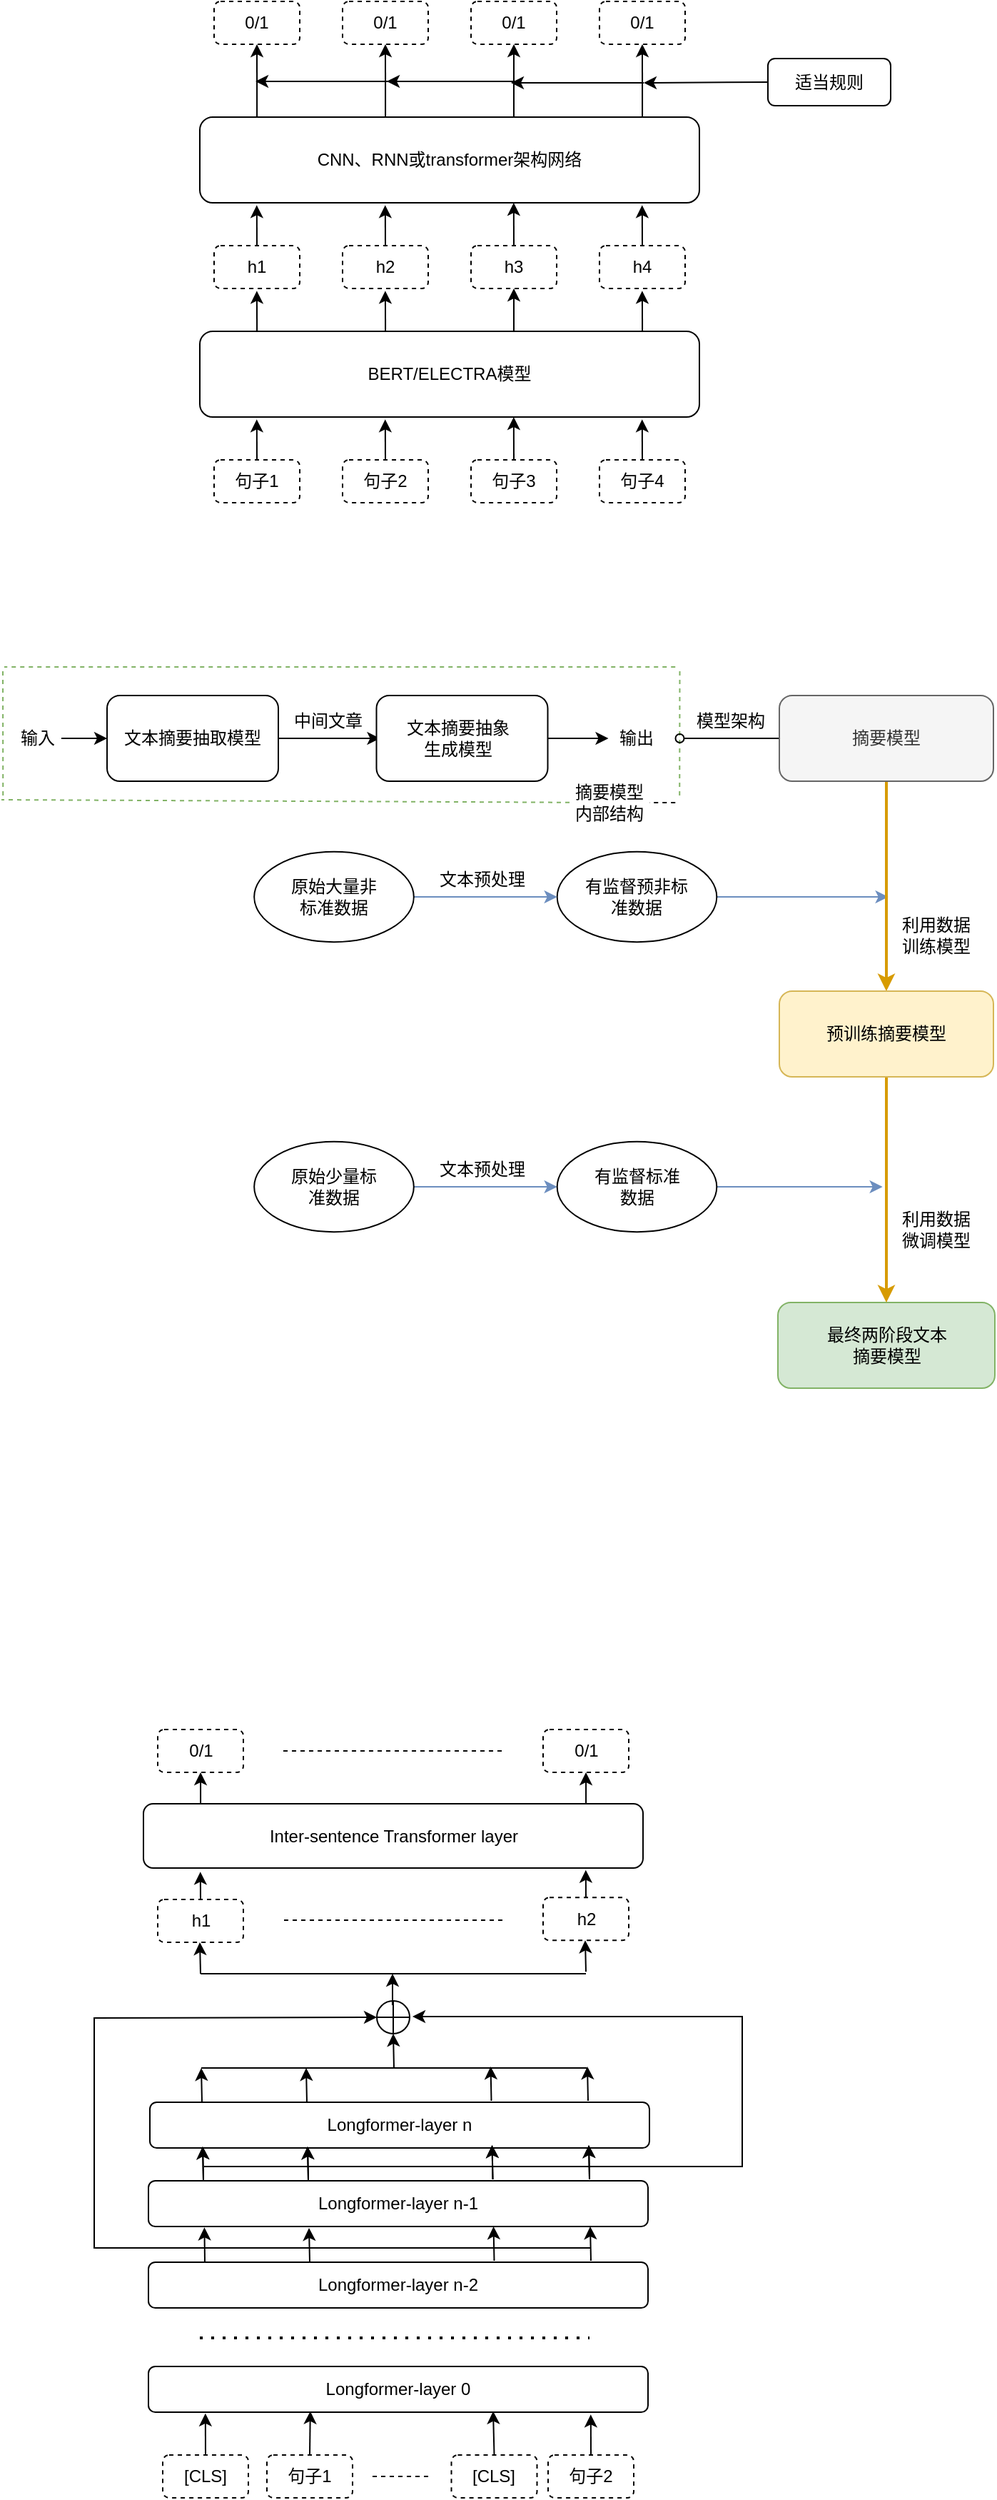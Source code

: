 <mxfile version="21.3.7" type="github">
  <diagram id="DylYnQjOaM4mkceM2j5T" name="第 1 页">
    <mxGraphModel dx="1166" dy="775" grid="0" gridSize="10" guides="1" tooltips="1" connect="1" arrows="1" fold="1" page="1" pageScale="1" pageWidth="827" pageHeight="1169" math="0" shadow="0">
      <root>
        <mxCell id="0" />
        <mxCell id="1" parent="0" />
        <mxCell id="D7TorbNY_m7ccGMIV4Rw-81" style="edgeStyle=orthogonalEdgeStyle;rounded=0;orthogonalLoop=1;jettySize=auto;html=1;entryX=0;entryY=0.5;entryDx=0;entryDy=0;fillColor=#dae8fc;strokeColor=#6c8ebf;" parent="1" source="D7TorbNY_m7ccGMIV4Rw-78" target="D7TorbNY_m7ccGMIV4Rw-76" edge="1">
          <mxGeometry relative="1" as="geometry" />
        </mxCell>
        <mxCell id="D7TorbNY_m7ccGMIV4Rw-78" value="" style="ellipse;whiteSpace=wrap;html=1;rounded=0;strokeColor=default;strokeWidth=1;" parent="1" vertex="1">
          <mxGeometry x="226.09" y="863.38" width="111.82" height="63.25" as="geometry" />
        </mxCell>
        <mxCell id="D7TorbNY_m7ccGMIV4Rw-82" style="edgeStyle=orthogonalEdgeStyle;rounded=0;orthogonalLoop=1;jettySize=auto;html=1;fillColor=#dae8fc;strokeColor=#6c8ebf;" parent="1" source="D7TorbNY_m7ccGMIV4Rw-76" edge="1">
          <mxGeometry relative="1" as="geometry">
            <mxPoint x="666.333" y="894.995" as="targetPoint" />
          </mxGeometry>
        </mxCell>
        <mxCell id="D7TorbNY_m7ccGMIV4Rw-76" value="" style="ellipse;whiteSpace=wrap;html=1;rounded=0;strokeColor=default;strokeWidth=1;" parent="1" vertex="1">
          <mxGeometry x="438.34" y="863.37" width="111.82" height="63.25" as="geometry" />
        </mxCell>
        <mxCell id="D7TorbNY_m7ccGMIV4Rw-80" style="edgeStyle=orthogonalEdgeStyle;rounded=0;orthogonalLoop=1;jettySize=auto;html=1;fillColor=#dae8fc;strokeColor=#6c8ebf;" parent="1" source="D7TorbNY_m7ccGMIV4Rw-77" edge="1">
          <mxGeometry relative="1" as="geometry">
            <mxPoint x="670.333" y="691.995" as="targetPoint" />
          </mxGeometry>
        </mxCell>
        <mxCell id="D7TorbNY_m7ccGMIV4Rw-77" value="" style="ellipse;whiteSpace=wrap;html=1;rounded=0;strokeColor=default;strokeWidth=1;" parent="1" vertex="1">
          <mxGeometry x="438.34" y="660.37" width="111.82" height="63.25" as="geometry" />
        </mxCell>
        <mxCell id="D7TorbNY_m7ccGMIV4Rw-79" style="edgeStyle=orthogonalEdgeStyle;rounded=0;orthogonalLoop=1;jettySize=auto;html=1;entryX=0;entryY=0.5;entryDx=0;entryDy=0;fillColor=#dae8fc;strokeColor=#6c8ebf;" parent="1" source="D7TorbNY_m7ccGMIV4Rw-75" target="D7TorbNY_m7ccGMIV4Rw-77" edge="1">
          <mxGeometry relative="1" as="geometry" />
        </mxCell>
        <mxCell id="D7TorbNY_m7ccGMIV4Rw-75" value="" style="ellipse;whiteSpace=wrap;html=1;rounded=0;strokeColor=default;strokeWidth=1;" parent="1" vertex="1">
          <mxGeometry x="226.09" y="660.38" width="111.82" height="63.25" as="geometry" />
        </mxCell>
        <mxCell id="D7TorbNY_m7ccGMIV4Rw-29" value="输入" style="text;html=1;strokeColor=none;fillColor=none;align=center;verticalAlign=middle;whiteSpace=wrap;rounded=0;" parent="1" vertex="1">
          <mxGeometry x="58" y="566" width="33" height="30" as="geometry" />
        </mxCell>
        <mxCell id="PNbQO5fA-VHTfyRlcOsc-1" value="BERT/ELECTRA模型" style="rounded=1;whiteSpace=wrap;html=1;" parent="1" vertex="1">
          <mxGeometry x="188" y="296" width="350" height="60" as="geometry" />
        </mxCell>
        <mxCell id="PNbQO5fA-VHTfyRlcOsc-2" value="CNN、RNN或transformer架构网络" style="rounded=1;whiteSpace=wrap;html=1;" parent="1" vertex="1">
          <mxGeometry x="188" y="146" width="350" height="60" as="geometry" />
        </mxCell>
        <mxCell id="PNbQO5fA-VHTfyRlcOsc-4" value="句子1" style="text;html=1;strokeColor=default;fillColor=none;align=center;verticalAlign=middle;whiteSpace=wrap;rounded=1;dashed=1;" parent="1" vertex="1">
          <mxGeometry x="198" y="386" width="60" height="30" as="geometry" />
        </mxCell>
        <mxCell id="PNbQO5fA-VHTfyRlcOsc-9" value="" style="endArrow=classic;html=1;rounded=0;exitX=0.5;exitY=0;exitDx=0;exitDy=0;entryX=0.114;entryY=1.028;entryDx=0;entryDy=0;entryPerimeter=0;" parent="1" source="PNbQO5fA-VHTfyRlcOsc-4" target="PNbQO5fA-VHTfyRlcOsc-1" edge="1">
          <mxGeometry width="50" height="50" relative="1" as="geometry">
            <mxPoint x="388" y="356" as="sourcePoint" />
            <mxPoint x="438" y="306" as="targetPoint" />
          </mxGeometry>
        </mxCell>
        <mxCell id="PNbQO5fA-VHTfyRlcOsc-20" value="句子2" style="text;html=1;strokeColor=default;fillColor=none;align=center;verticalAlign=middle;whiteSpace=wrap;rounded=1;dashed=1;" parent="1" vertex="1">
          <mxGeometry x="288" y="386" width="60" height="30" as="geometry" />
        </mxCell>
        <mxCell id="PNbQO5fA-VHTfyRlcOsc-21" value="" style="endArrow=classic;html=1;rounded=0;exitX=0.5;exitY=0;exitDx=0;exitDy=0;entryX=0.114;entryY=1.028;entryDx=0;entryDy=0;entryPerimeter=0;" parent="1" source="PNbQO5fA-VHTfyRlcOsc-20" edge="1">
          <mxGeometry width="50" height="50" relative="1" as="geometry">
            <mxPoint x="478" y="356" as="sourcePoint" />
            <mxPoint x="317.9" y="357.68" as="targetPoint" />
          </mxGeometry>
        </mxCell>
        <mxCell id="PNbQO5fA-VHTfyRlcOsc-22" value="句子3" style="text;html=1;strokeColor=default;fillColor=none;align=center;verticalAlign=middle;whiteSpace=wrap;rounded=1;dashed=1;" parent="1" vertex="1">
          <mxGeometry x="378" y="386" width="60" height="30" as="geometry" />
        </mxCell>
        <mxCell id="PNbQO5fA-VHTfyRlcOsc-23" value="" style="endArrow=classic;html=1;rounded=0;exitX=0.5;exitY=0;exitDx=0;exitDy=0;entryX=0.114;entryY=1.028;entryDx=0;entryDy=0;entryPerimeter=0;" parent="1" source="PNbQO5fA-VHTfyRlcOsc-22" edge="1">
          <mxGeometry width="50" height="50" relative="1" as="geometry">
            <mxPoint x="568" y="354.32" as="sourcePoint" />
            <mxPoint x="407.9" y="356.0" as="targetPoint" />
          </mxGeometry>
        </mxCell>
        <mxCell id="PNbQO5fA-VHTfyRlcOsc-24" value="句子4" style="text;html=1;strokeColor=default;fillColor=none;align=center;verticalAlign=middle;whiteSpace=wrap;rounded=1;dashed=1;" parent="1" vertex="1">
          <mxGeometry x="468" y="386" width="60" height="30" as="geometry" />
        </mxCell>
        <mxCell id="PNbQO5fA-VHTfyRlcOsc-25" value="" style="endArrow=classic;html=1;rounded=0;exitX=0.5;exitY=0;exitDx=0;exitDy=0;entryX=0.114;entryY=1.028;entryDx=0;entryDy=0;entryPerimeter=0;" parent="1" source="PNbQO5fA-VHTfyRlcOsc-24" edge="1">
          <mxGeometry width="50" height="50" relative="1" as="geometry">
            <mxPoint x="658" y="356" as="sourcePoint" />
            <mxPoint x="497.9" y="357.68" as="targetPoint" />
          </mxGeometry>
        </mxCell>
        <mxCell id="PNbQO5fA-VHTfyRlcOsc-26" value="h1" style="text;html=1;strokeColor=default;fillColor=none;align=center;verticalAlign=middle;whiteSpace=wrap;rounded=1;dashed=1;" parent="1" vertex="1">
          <mxGeometry x="198" y="236" width="60" height="30" as="geometry" />
        </mxCell>
        <mxCell id="PNbQO5fA-VHTfyRlcOsc-27" value="" style="endArrow=classic;html=1;rounded=0;exitX=0.5;exitY=0;exitDx=0;exitDy=0;entryX=0.114;entryY=1.028;entryDx=0;entryDy=0;entryPerimeter=0;" parent="1" source="PNbQO5fA-VHTfyRlcOsc-26" edge="1">
          <mxGeometry width="50" height="50" relative="1" as="geometry">
            <mxPoint x="388" y="206" as="sourcePoint" />
            <mxPoint x="227.9" y="207.68" as="targetPoint" />
          </mxGeometry>
        </mxCell>
        <mxCell id="PNbQO5fA-VHTfyRlcOsc-28" value="h2" style="text;html=1;strokeColor=default;fillColor=none;align=center;verticalAlign=middle;whiteSpace=wrap;rounded=1;dashed=1;" parent="1" vertex="1">
          <mxGeometry x="288" y="236" width="60" height="30" as="geometry" />
        </mxCell>
        <mxCell id="PNbQO5fA-VHTfyRlcOsc-29" value="" style="endArrow=classic;html=1;rounded=0;exitX=0.5;exitY=0;exitDx=0;exitDy=0;entryX=0.114;entryY=1.028;entryDx=0;entryDy=0;entryPerimeter=0;" parent="1" source="PNbQO5fA-VHTfyRlcOsc-28" edge="1">
          <mxGeometry width="50" height="50" relative="1" as="geometry">
            <mxPoint x="478" y="206" as="sourcePoint" />
            <mxPoint x="317.9" y="207.68" as="targetPoint" />
          </mxGeometry>
        </mxCell>
        <mxCell id="PNbQO5fA-VHTfyRlcOsc-30" value="h3" style="text;html=1;strokeColor=default;fillColor=none;align=center;verticalAlign=middle;whiteSpace=wrap;rounded=1;dashed=1;" parent="1" vertex="1">
          <mxGeometry x="378" y="236" width="60" height="30" as="geometry" />
        </mxCell>
        <mxCell id="PNbQO5fA-VHTfyRlcOsc-31" value="" style="endArrow=classic;html=1;rounded=0;exitX=0.5;exitY=0;exitDx=0;exitDy=0;entryX=0.114;entryY=1.028;entryDx=0;entryDy=0;entryPerimeter=0;" parent="1" source="PNbQO5fA-VHTfyRlcOsc-30" edge="1">
          <mxGeometry width="50" height="50" relative="1" as="geometry">
            <mxPoint x="568" y="204.32" as="sourcePoint" />
            <mxPoint x="407.9" y="206" as="targetPoint" />
          </mxGeometry>
        </mxCell>
        <mxCell id="PNbQO5fA-VHTfyRlcOsc-32" value="h4" style="text;html=1;strokeColor=default;fillColor=none;align=center;verticalAlign=middle;whiteSpace=wrap;rounded=1;dashed=1;" parent="1" vertex="1">
          <mxGeometry x="468" y="236" width="60" height="30" as="geometry" />
        </mxCell>
        <mxCell id="PNbQO5fA-VHTfyRlcOsc-33" value="" style="endArrow=classic;html=1;rounded=0;exitX=0.5;exitY=0;exitDx=0;exitDy=0;entryX=0.114;entryY=1.028;entryDx=0;entryDy=0;entryPerimeter=0;" parent="1" source="PNbQO5fA-VHTfyRlcOsc-32" edge="1">
          <mxGeometry width="50" height="50" relative="1" as="geometry">
            <mxPoint x="658" y="206" as="sourcePoint" />
            <mxPoint x="497.9" y="207.68" as="targetPoint" />
          </mxGeometry>
        </mxCell>
        <mxCell id="PNbQO5fA-VHTfyRlcOsc-34" value="" style="endArrow=classic;html=1;rounded=0;exitX=0.5;exitY=0;exitDx=0;exitDy=0;entryX=0.114;entryY=1.028;entryDx=0;entryDy=0;entryPerimeter=0;" parent="1" edge="1">
          <mxGeometry width="50" height="50" relative="1" as="geometry">
            <mxPoint x="228.05" y="296" as="sourcePoint" />
            <mxPoint x="227.95" y="267.68" as="targetPoint" />
          </mxGeometry>
        </mxCell>
        <mxCell id="PNbQO5fA-VHTfyRlcOsc-35" value="" style="endArrow=classic;html=1;rounded=0;exitX=0.5;exitY=0;exitDx=0;exitDy=0;entryX=0.114;entryY=1.028;entryDx=0;entryDy=0;entryPerimeter=0;" parent="1" edge="1">
          <mxGeometry width="50" height="50" relative="1" as="geometry">
            <mxPoint x="318.05" y="296" as="sourcePoint" />
            <mxPoint x="317.95" y="267.68" as="targetPoint" />
          </mxGeometry>
        </mxCell>
        <mxCell id="PNbQO5fA-VHTfyRlcOsc-36" value="" style="endArrow=classic;html=1;rounded=0;" parent="1" edge="1">
          <mxGeometry width="50" height="50" relative="1" as="geometry">
            <mxPoint x="408" y="296" as="sourcePoint" />
            <mxPoint x="408" y="266" as="targetPoint" />
          </mxGeometry>
        </mxCell>
        <mxCell id="PNbQO5fA-VHTfyRlcOsc-37" value="" style="endArrow=classic;html=1;rounded=0;exitX=0.5;exitY=0;exitDx=0;exitDy=0;entryX=0.114;entryY=1.028;entryDx=0;entryDy=0;entryPerimeter=0;" parent="1" edge="1">
          <mxGeometry width="50" height="50" relative="1" as="geometry">
            <mxPoint x="498.05" y="296" as="sourcePoint" />
            <mxPoint x="497.95" y="267.68" as="targetPoint" />
          </mxGeometry>
        </mxCell>
        <mxCell id="PNbQO5fA-VHTfyRlcOsc-48" value="0/1" style="text;html=1;strokeColor=default;fillColor=none;align=center;verticalAlign=middle;whiteSpace=wrap;rounded=1;dashed=1;" parent="1" vertex="1">
          <mxGeometry x="198" y="65" width="60" height="30" as="geometry" />
        </mxCell>
        <mxCell id="PNbQO5fA-VHTfyRlcOsc-49" value="0/1" style="text;html=1;strokeColor=default;fillColor=none;align=center;verticalAlign=middle;whiteSpace=wrap;rounded=1;dashed=1;" parent="1" vertex="1">
          <mxGeometry x="288" y="65" width="60" height="30" as="geometry" />
        </mxCell>
        <mxCell id="PNbQO5fA-VHTfyRlcOsc-50" value="0/1" style="text;html=1;strokeColor=default;fillColor=none;align=center;verticalAlign=middle;whiteSpace=wrap;rounded=1;dashed=1;" parent="1" vertex="1">
          <mxGeometry x="378" y="65" width="60" height="30" as="geometry" />
        </mxCell>
        <mxCell id="PNbQO5fA-VHTfyRlcOsc-51" value="0/1" style="text;html=1;strokeColor=default;fillColor=none;align=center;verticalAlign=middle;whiteSpace=wrap;rounded=1;dashed=1;" parent="1" vertex="1">
          <mxGeometry x="468" y="65" width="60" height="30" as="geometry" />
        </mxCell>
        <mxCell id="PNbQO5fA-VHTfyRlcOsc-52" value="" style="endArrow=classic;html=1;rounded=0;exitX=0.5;exitY=0;exitDx=0;exitDy=0;entryX=0.5;entryY=1;entryDx=0;entryDy=0;" parent="1" target="PNbQO5fA-VHTfyRlcOsc-48" edge="1">
          <mxGeometry width="50" height="50" relative="1" as="geometry">
            <mxPoint x="228.05" y="146" as="sourcePoint" />
            <mxPoint x="227.95" y="117.68" as="targetPoint" />
          </mxGeometry>
        </mxCell>
        <mxCell id="PNbQO5fA-VHTfyRlcOsc-53" value="" style="endArrow=classic;html=1;rounded=0;exitX=0.5;exitY=0;exitDx=0;exitDy=0;entryX=0.5;entryY=1;entryDx=0;entryDy=0;" parent="1" target="PNbQO5fA-VHTfyRlcOsc-49" edge="1">
          <mxGeometry width="50" height="50" relative="1" as="geometry">
            <mxPoint x="318.05" y="146" as="sourcePoint" />
            <mxPoint x="317.95" y="117.68" as="targetPoint" />
          </mxGeometry>
        </mxCell>
        <mxCell id="PNbQO5fA-VHTfyRlcOsc-54" value="" style="endArrow=classic;html=1;rounded=0;entryX=0.5;entryY=1;entryDx=0;entryDy=0;" parent="1" target="PNbQO5fA-VHTfyRlcOsc-50" edge="1">
          <mxGeometry width="50" height="50" relative="1" as="geometry">
            <mxPoint x="408" y="146" as="sourcePoint" />
            <mxPoint x="404" y="110" as="targetPoint" />
          </mxGeometry>
        </mxCell>
        <mxCell id="PNbQO5fA-VHTfyRlcOsc-55" value="" style="endArrow=classic;html=1;rounded=0;exitX=0.5;exitY=0;exitDx=0;exitDy=0;entryX=0.5;entryY=1;entryDx=0;entryDy=0;" parent="1" target="PNbQO5fA-VHTfyRlcOsc-51" edge="1">
          <mxGeometry width="50" height="50" relative="1" as="geometry">
            <mxPoint x="498.05" y="146" as="sourcePoint" />
            <mxPoint x="497.95" y="117.68" as="targetPoint" />
          </mxGeometry>
        </mxCell>
        <mxCell id="D7TorbNY_m7ccGMIV4Rw-1" value="适当规则" style="rounded=1;whiteSpace=wrap;html=1;" parent="1" vertex="1">
          <mxGeometry x="586" y="105" width="86" height="33" as="geometry" />
        </mxCell>
        <mxCell id="D7TorbNY_m7ccGMIV4Rw-2" value="" style="endArrow=classic;html=1;rounded=0;exitX=0;exitY=0.5;exitDx=0;exitDy=0;" parent="1" source="D7TorbNY_m7ccGMIV4Rw-1" edge="1">
          <mxGeometry width="50" height="50" relative="1" as="geometry">
            <mxPoint x="385" y="359" as="sourcePoint" />
            <mxPoint x="499" y="122" as="targetPoint" />
          </mxGeometry>
        </mxCell>
        <mxCell id="D7TorbNY_m7ccGMIV4Rw-3" value="" style="endArrow=classic;html=1;rounded=0;" parent="1" edge="1">
          <mxGeometry width="50" height="50" relative="1" as="geometry">
            <mxPoint x="499" y="122" as="sourcePoint" />
            <mxPoint x="406" y="122" as="targetPoint" />
          </mxGeometry>
        </mxCell>
        <mxCell id="D7TorbNY_m7ccGMIV4Rw-4" value="" style="endArrow=classic;html=1;rounded=0;" parent="1" edge="1">
          <mxGeometry width="50" height="50" relative="1" as="geometry">
            <mxPoint x="412" y="121" as="sourcePoint" />
            <mxPoint x="319" y="121" as="targetPoint" />
          </mxGeometry>
        </mxCell>
        <mxCell id="D7TorbNY_m7ccGMIV4Rw-5" value="" style="endArrow=classic;html=1;rounded=0;" parent="1" edge="1">
          <mxGeometry width="50" height="50" relative="1" as="geometry">
            <mxPoint x="320" y="121" as="sourcePoint" />
            <mxPoint x="227" y="121" as="targetPoint" />
          </mxGeometry>
        </mxCell>
        <mxCell id="D7TorbNY_m7ccGMIV4Rw-10" value="" style="rounded=1;whiteSpace=wrap;html=1;fillColor=#d5e8d4;strokeColor=#82b366;" parent="1" vertex="1">
          <mxGeometry x="593" y="976" width="152" height="60" as="geometry" />
        </mxCell>
        <mxCell id="D7TorbNY_m7ccGMIV4Rw-15" style="edgeStyle=orthogonalEdgeStyle;rounded=0;orthogonalLoop=1;jettySize=auto;html=1;entryX=0;entryY=0.5;entryDx=0;entryDy=0;" parent="1" source="D7TorbNY_m7ccGMIV4Rw-16" target="D7TorbNY_m7ccGMIV4Rw-25" edge="1">
          <mxGeometry relative="1" as="geometry" />
        </mxCell>
        <mxCell id="D7TorbNY_m7ccGMIV4Rw-16" value="" style="rounded=1;whiteSpace=wrap;html=1;" parent="1" vertex="1">
          <mxGeometry x="123" y="551" width="120" height="60" as="geometry" />
        </mxCell>
        <mxCell id="D7TorbNY_m7ccGMIV4Rw-17" value="文本摘要抽取模型" style="text;html=1;strokeColor=none;fillColor=none;align=center;verticalAlign=middle;whiteSpace=wrap;rounded=0;" parent="1" vertex="1">
          <mxGeometry x="128" y="566" width="110" height="30" as="geometry" />
        </mxCell>
        <mxCell id="D7TorbNY_m7ccGMIV4Rw-18" value="有监督预非标准数据" style="text;html=1;strokeColor=none;fillColor=none;align=center;verticalAlign=middle;whiteSpace=wrap;rounded=0;" parent="1" vertex="1">
          <mxGeometry x="454.25" y="677" width="80" height="30" as="geometry" />
        </mxCell>
        <mxCell id="D7TorbNY_m7ccGMIV4Rw-21" value="最终两阶段文本摘要模型" style="text;html=1;strokeColor=none;fillColor=none;align=center;verticalAlign=middle;whiteSpace=wrap;rounded=0;" parent="1" vertex="1">
          <mxGeometry x="622.75" y="991" width="92.5" height="30" as="geometry" />
        </mxCell>
        <mxCell id="D7TorbNY_m7ccGMIV4Rw-23" value="利用数据训练模型" style="text;html=1;strokeColor=none;fillColor=none;align=center;verticalAlign=middle;whiteSpace=wrap;rounded=0;" parent="1" vertex="1">
          <mxGeometry x="674" y="704" width="60" height="30" as="geometry" />
        </mxCell>
        <mxCell id="D7TorbNY_m7ccGMIV4Rw-24" value="" style="rounded=1;whiteSpace=wrap;html=1;" parent="1" vertex="1">
          <mxGeometry x="311.75" y="551" width="120" height="60" as="geometry" />
        </mxCell>
        <mxCell id="D7TorbNY_m7ccGMIV4Rw-25" value="文本摘要抽象&lt;br&gt;生成模型" style="text;html=1;strokeColor=none;fillColor=none;align=center;verticalAlign=middle;whiteSpace=wrap;rounded=0;" parent="1" vertex="1">
          <mxGeometry x="314.25" y="566" width="110" height="30" as="geometry" />
        </mxCell>
        <mxCell id="D7TorbNY_m7ccGMIV4Rw-27" value="" style="endArrow=classic;html=1;rounded=0;startArrow=none;" parent="1" target="D7TorbNY_m7ccGMIV4Rw-25" edge="1">
          <mxGeometry width="50" height="50" relative="1" as="geometry">
            <mxPoint x="314.25" y="574.529" as="sourcePoint" />
            <mxPoint x="314.25" y="580" as="targetPoint" />
          </mxGeometry>
        </mxCell>
        <mxCell id="D7TorbNY_m7ccGMIV4Rw-28" value="" style="endArrow=classic;html=1;rounded=0;exitX=1;exitY=0.5;exitDx=0;exitDy=0;" parent="1" source="D7TorbNY_m7ccGMIV4Rw-24" edge="1">
          <mxGeometry width="50" height="50" relative="1" as="geometry">
            <mxPoint x="94.25" y="591" as="sourcePoint" />
            <mxPoint x="474.25" y="581" as="targetPoint" />
          </mxGeometry>
        </mxCell>
        <mxCell id="D7TorbNY_m7ccGMIV4Rw-30" value="输出" style="text;html=1;strokeColor=none;fillColor=none;align=center;verticalAlign=middle;whiteSpace=wrap;rounded=0;" parent="1" vertex="1">
          <mxGeometry x="464.25" y="566" width="60" height="30" as="geometry" />
        </mxCell>
        <mxCell id="D7TorbNY_m7ccGMIV4Rw-31" value="中间文章" style="text;html=1;strokeColor=none;fillColor=none;align=center;verticalAlign=middle;whiteSpace=wrap;rounded=0;" parent="1" vertex="1">
          <mxGeometry x="248" y="554" width="60" height="30" as="geometry" />
        </mxCell>
        <mxCell id="D7TorbNY_m7ccGMIV4Rw-32" value="" style="endArrow=none;dashed=1;html=1;rounded=0;fillColor=#d5e8d4;strokeColor=#82b366;" parent="1" edge="1">
          <mxGeometry width="50" height="50" relative="1" as="geometry">
            <mxPoint x="50.12" y="621" as="sourcePoint" />
            <mxPoint x="50" y="533.5" as="targetPoint" />
          </mxGeometry>
        </mxCell>
        <mxCell id="D7TorbNY_m7ccGMIV4Rw-33" value="" style="endArrow=none;dashed=1;html=1;rounded=0;fillColor=#d5e8d4;strokeColor=#82b366;" parent="1" edge="1">
          <mxGeometry width="50" height="50" relative="1" as="geometry">
            <mxPoint x="524.12" y="621" as="sourcePoint" />
            <mxPoint x="524.25" y="533.5" as="targetPoint" />
          </mxGeometry>
        </mxCell>
        <mxCell id="D7TorbNY_m7ccGMIV4Rw-34" value="" style="endArrow=none;dashed=1;html=1;rounded=0;startArrow=none;fillColor=#d5e8d4;strokeColor=#82b366;" parent="1" source="D7TorbNY_m7ccGMIV4Rw-36" edge="1">
          <mxGeometry width="50" height="50" relative="1" as="geometry">
            <mxPoint x="521.12" y="631" as="sourcePoint" />
            <mxPoint x="49" y="624" as="targetPoint" />
          </mxGeometry>
        </mxCell>
        <mxCell id="D7TorbNY_m7ccGMIV4Rw-35" value="" style="endArrow=none;dashed=1;html=1;rounded=0;fillColor=#d5e8d4;strokeColor=#82b366;" parent="1" edge="1">
          <mxGeometry width="50" height="50" relative="1" as="geometry">
            <mxPoint x="521.12" y="531" as="sourcePoint" />
            <mxPoint x="51" y="531" as="targetPoint" />
          </mxGeometry>
        </mxCell>
        <mxCell id="D7TorbNY_m7ccGMIV4Rw-36" value="摘要模型内部结构" style="text;html=1;strokeColor=none;fillColor=none;align=center;verticalAlign=middle;whiteSpace=wrap;rounded=0;" parent="1" vertex="1">
          <mxGeometry x="447" y="611" width="56" height="30" as="geometry" />
        </mxCell>
        <mxCell id="D7TorbNY_m7ccGMIV4Rw-37" value="" style="endArrow=none;dashed=1;html=1;rounded=0;" parent="1" target="D7TorbNY_m7ccGMIV4Rw-36" edge="1">
          <mxGeometry width="50" height="50" relative="1" as="geometry">
            <mxPoint x="521.12" y="626" as="sourcePoint" />
            <mxPoint x="21.12" y="631" as="targetPoint" />
          </mxGeometry>
        </mxCell>
        <mxCell id="D7TorbNY_m7ccGMIV4Rw-41" value="有监督标准数据" style="text;html=1;strokeColor=none;fillColor=none;align=center;verticalAlign=middle;whiteSpace=wrap;rounded=0;" parent="1" vertex="1">
          <mxGeometry x="458.75" y="879.99" width="71" height="30" as="geometry" />
        </mxCell>
        <mxCell id="D7TorbNY_m7ccGMIV4Rw-42" value="利用数据微调模型" style="text;html=1;strokeColor=none;fillColor=none;align=center;verticalAlign=middle;whiteSpace=wrap;rounded=0;" parent="1" vertex="1">
          <mxGeometry x="674" y="910" width="60" height="30" as="geometry" />
        </mxCell>
        <mxCell id="D7TorbNY_m7ccGMIV4Rw-49" value="文本预处理" style="text;html=1;strokeColor=none;fillColor=none;align=center;verticalAlign=middle;whiteSpace=wrap;rounded=0;" parent="1" vertex="1">
          <mxGeometry x="351" y="868" width="70" height="30" as="geometry" />
        </mxCell>
        <mxCell id="D7TorbNY_m7ccGMIV4Rw-52" value="文本预处理" style="text;html=1;strokeColor=none;fillColor=none;align=center;verticalAlign=middle;whiteSpace=wrap;rounded=0;" parent="1" vertex="1">
          <mxGeometry x="351" y="665" width="70" height="30" as="geometry" />
        </mxCell>
        <mxCell id="D7TorbNY_m7ccGMIV4Rw-73" style="edgeStyle=orthogonalEdgeStyle;rounded=0;orthogonalLoop=1;jettySize=auto;html=1;entryX=0.5;entryY=0;entryDx=0;entryDy=0;strokeWidth=2;fillColor=#ffe6cc;strokeColor=#d79b00;" parent="1" source="D7TorbNY_m7ccGMIV4Rw-55" target="D7TorbNY_m7ccGMIV4Rw-66" edge="1">
          <mxGeometry relative="1" as="geometry" />
        </mxCell>
        <mxCell id="D7TorbNY_m7ccGMIV4Rw-83" style="edgeStyle=orthogonalEdgeStyle;rounded=1;orthogonalLoop=1;jettySize=auto;html=1;entryX=1;entryY=0.5;entryDx=0;entryDy=0;endArrow=oval;endFill=0;" parent="1" source="D7TorbNY_m7ccGMIV4Rw-55" target="D7TorbNY_m7ccGMIV4Rw-30" edge="1">
          <mxGeometry relative="1" as="geometry" />
        </mxCell>
        <mxCell id="D7TorbNY_m7ccGMIV4Rw-55" value="摘要模型" style="rounded=1;whiteSpace=wrap;html=1;fillColor=#f5f5f5;fontColor=#333333;strokeColor=#666666;" parent="1" vertex="1">
          <mxGeometry x="594" y="551" width="150" height="60" as="geometry" />
        </mxCell>
        <mxCell id="D7TorbNY_m7ccGMIV4Rw-26" value="" style="endArrow=classic;html=1;rounded=0;exitX=1;exitY=0.5;exitDx=0;exitDy=0;" parent="1" source="D7TorbNY_m7ccGMIV4Rw-29" edge="1">
          <mxGeometry width="50" height="50" relative="1" as="geometry">
            <mxPoint x="68" y="581" as="sourcePoint" />
            <mxPoint x="123" y="581" as="targetPoint" />
          </mxGeometry>
        </mxCell>
        <mxCell id="D7TorbNY_m7ccGMIV4Rw-63" value="原始大量非标准数据" style="text;html=1;strokeColor=none;fillColor=none;align=center;verticalAlign=middle;whiteSpace=wrap;rounded=0;" parent="1" vertex="1">
          <mxGeometry x="247" y="677" width="70" height="30" as="geometry" />
        </mxCell>
        <mxCell id="D7TorbNY_m7ccGMIV4Rw-64" value="原始少量标准数据" style="text;html=1;strokeColor=none;fillColor=none;align=center;verticalAlign=middle;whiteSpace=wrap;rounded=0;" parent="1" vertex="1">
          <mxGeometry x="247" y="880" width="70" height="30" as="geometry" />
        </mxCell>
        <mxCell id="D7TorbNY_m7ccGMIV4Rw-74" style="edgeStyle=orthogonalEdgeStyle;rounded=1;orthogonalLoop=1;jettySize=auto;html=1;entryX=0.5;entryY=0;entryDx=0;entryDy=0;strokeWidth=2;fillColor=#ffe6cc;strokeColor=#d79b00;" parent="1" source="D7TorbNY_m7ccGMIV4Rw-66" target="D7TorbNY_m7ccGMIV4Rw-10" edge="1">
          <mxGeometry relative="1" as="geometry" />
        </mxCell>
        <mxCell id="D7TorbNY_m7ccGMIV4Rw-66" value="预训练摘要模型" style="rounded=1;whiteSpace=wrap;html=1;fillColor=#fff2cc;strokeColor=#d6b656;" parent="1" vertex="1">
          <mxGeometry x="594" y="758" width="150" height="60" as="geometry" />
        </mxCell>
        <mxCell id="D7TorbNY_m7ccGMIV4Rw-84" value="模型架构" style="text;html=1;strokeColor=none;fillColor=none;align=center;verticalAlign=middle;whiteSpace=wrap;rounded=0;strokeWidth=1;" parent="1" vertex="1">
          <mxGeometry x="529.75" y="554" width="60" height="30" as="geometry" />
        </mxCell>
        <mxCell id="Bcl5R78mxfUw7g3H1S5h-1" value="Longformer-layer 0" style="rounded=1;whiteSpace=wrap;html=1;" vertex="1" parent="1">
          <mxGeometry x="152" y="1721" width="350" height="32" as="geometry" />
        </mxCell>
        <mxCell id="Bcl5R78mxfUw7g3H1S5h-2" value="Inter-sentence Transformer layer" style="rounded=1;whiteSpace=wrap;html=1;" vertex="1" parent="1">
          <mxGeometry x="148.5" y="1327" width="350" height="45" as="geometry" />
        </mxCell>
        <mxCell id="Bcl5R78mxfUw7g3H1S5h-3" value="[CLS]" style="text;html=1;strokeColor=default;fillColor=none;align=center;verticalAlign=middle;whiteSpace=wrap;rounded=1;dashed=1;" vertex="1" parent="1">
          <mxGeometry x="162" y="1783" width="60" height="30" as="geometry" />
        </mxCell>
        <mxCell id="Bcl5R78mxfUw7g3H1S5h-4" value="" style="endArrow=classic;html=1;rounded=0;exitX=0.5;exitY=0;exitDx=0;exitDy=0;entryX=0.114;entryY=1.028;entryDx=0;entryDy=0;entryPerimeter=0;" edge="1" parent="1" source="Bcl5R78mxfUw7g3H1S5h-3" target="Bcl5R78mxfUw7g3H1S5h-1">
          <mxGeometry width="50" height="50" relative="1" as="geometry">
            <mxPoint x="352" y="1753" as="sourcePoint" />
            <mxPoint x="402" y="1703" as="targetPoint" />
          </mxGeometry>
        </mxCell>
        <mxCell id="Bcl5R78mxfUw7g3H1S5h-5" value="句子1" style="text;html=1;strokeColor=default;fillColor=none;align=center;verticalAlign=middle;whiteSpace=wrap;rounded=1;dashed=1;" vertex="1" parent="1">
          <mxGeometry x="235" y="1783" width="60" height="30" as="geometry" />
        </mxCell>
        <mxCell id="Bcl5R78mxfUw7g3H1S5h-6" value="" style="endArrow=classic;html=1;rounded=0;exitX=0.5;exitY=0;exitDx=0;exitDy=0;entryX=0.324;entryY=0.979;entryDx=0;entryDy=0;entryPerimeter=0;" edge="1" parent="1" source="Bcl5R78mxfUw7g3H1S5h-5" target="Bcl5R78mxfUw7g3H1S5h-1">
          <mxGeometry width="50" height="50" relative="1" as="geometry">
            <mxPoint x="442" y="1753" as="sourcePoint" />
            <mxPoint x="281.9" y="1754.68" as="targetPoint" />
            <Array as="points" />
          </mxGeometry>
        </mxCell>
        <mxCell id="Bcl5R78mxfUw7g3H1S5h-7" value="[CLS]" style="text;html=1;strokeColor=default;fillColor=none;align=center;verticalAlign=middle;whiteSpace=wrap;rounded=1;dashed=1;" vertex="1" parent="1">
          <mxGeometry x="364.25" y="1783" width="60" height="30" as="geometry" />
        </mxCell>
        <mxCell id="Bcl5R78mxfUw7g3H1S5h-8" value="" style="endArrow=classic;html=1;rounded=0;exitX=0.5;exitY=0;exitDx=0;exitDy=0;entryX=0.69;entryY=0.979;entryDx=0;entryDy=0;entryPerimeter=0;" edge="1" parent="1" source="Bcl5R78mxfUw7g3H1S5h-7" target="Bcl5R78mxfUw7g3H1S5h-1">
          <mxGeometry width="50" height="50" relative="1" as="geometry">
            <mxPoint x="532" y="1751.32" as="sourcePoint" />
            <mxPoint x="371.9" y="1753" as="targetPoint" />
          </mxGeometry>
        </mxCell>
        <mxCell id="Bcl5R78mxfUw7g3H1S5h-9" value="句子2" style="text;html=1;strokeColor=default;fillColor=none;align=center;verticalAlign=middle;whiteSpace=wrap;rounded=1;dashed=1;" vertex="1" parent="1">
          <mxGeometry x="432" y="1783" width="60" height="30" as="geometry" />
        </mxCell>
        <mxCell id="Bcl5R78mxfUw7g3H1S5h-10" value="" style="endArrow=classic;html=1;rounded=0;exitX=0.5;exitY=0;exitDx=0;exitDy=0;entryX=0.114;entryY=1.028;entryDx=0;entryDy=0;entryPerimeter=0;" edge="1" parent="1" source="Bcl5R78mxfUw7g3H1S5h-9">
          <mxGeometry width="50" height="50" relative="1" as="geometry">
            <mxPoint x="622" y="1753" as="sourcePoint" />
            <mxPoint x="461.9" y="1754.68" as="targetPoint" />
          </mxGeometry>
        </mxCell>
        <mxCell id="Bcl5R78mxfUw7g3H1S5h-11" value="h1" style="text;html=1;strokeColor=default;fillColor=none;align=center;verticalAlign=middle;whiteSpace=wrap;rounded=1;dashed=1;" vertex="1" parent="1">
          <mxGeometry x="158.5" y="1394" width="60" height="30" as="geometry" />
        </mxCell>
        <mxCell id="Bcl5R78mxfUw7g3H1S5h-12" value="" style="endArrow=classic;html=1;rounded=0;exitX=0.5;exitY=0;exitDx=0;exitDy=0;entryX=0.114;entryY=1.028;entryDx=0;entryDy=0;entryPerimeter=0;" edge="1" parent="1" source="Bcl5R78mxfUw7g3H1S5h-11">
          <mxGeometry width="50" height="50" relative="1" as="geometry">
            <mxPoint x="348.5" y="1373" as="sourcePoint" />
            <mxPoint x="188.4" y="1374.68" as="targetPoint" />
          </mxGeometry>
        </mxCell>
        <mxCell id="Bcl5R78mxfUw7g3H1S5h-19" value="" style="endArrow=classic;html=1;rounded=0;entryX=0.114;entryY=1.028;entryDx=0;entryDy=0;entryPerimeter=0;" edge="1" parent="1">
          <mxGeometry width="50" height="50" relative="1" as="geometry">
            <mxPoint x="188.5" y="1446" as="sourcePoint" />
            <mxPoint x="188.0" y="1424" as="targetPoint" />
          </mxGeometry>
        </mxCell>
        <mxCell id="Bcl5R78mxfUw7g3H1S5h-23" value="0/1" style="text;html=1;strokeColor=default;fillColor=none;align=center;verticalAlign=middle;whiteSpace=wrap;rounded=1;dashed=1;" vertex="1" parent="1">
          <mxGeometry x="158.5" y="1275" width="60" height="30" as="geometry" />
        </mxCell>
        <mxCell id="Bcl5R78mxfUw7g3H1S5h-26" value="0/1" style="text;html=1;strokeColor=default;fillColor=none;align=center;verticalAlign=middle;whiteSpace=wrap;rounded=1;dashed=1;" vertex="1" parent="1">
          <mxGeometry x="428.5" y="1275" width="60" height="30" as="geometry" />
        </mxCell>
        <mxCell id="Bcl5R78mxfUw7g3H1S5h-27" value="" style="endArrow=classic;html=1;rounded=0;exitX=0.5;exitY=0;exitDx=0;exitDy=0;entryX=0.5;entryY=1;entryDx=0;entryDy=0;" edge="1" parent="1" target="Bcl5R78mxfUw7g3H1S5h-23">
          <mxGeometry width="50" height="50" relative="1" as="geometry">
            <mxPoint x="188.55" y="1327" as="sourcePoint" />
            <mxPoint x="188.45" y="1298.68" as="targetPoint" />
          </mxGeometry>
        </mxCell>
        <mxCell id="Bcl5R78mxfUw7g3H1S5h-30" value="" style="endArrow=classic;html=1;rounded=0;exitX=0.5;exitY=0;exitDx=0;exitDy=0;entryX=0.5;entryY=1;entryDx=0;entryDy=0;" edge="1" parent="1" target="Bcl5R78mxfUw7g3H1S5h-26">
          <mxGeometry width="50" height="50" relative="1" as="geometry">
            <mxPoint x="458.55" y="1327" as="sourcePoint" />
            <mxPoint x="458.45" y="1298.68" as="targetPoint" />
          </mxGeometry>
        </mxCell>
        <mxCell id="Bcl5R78mxfUw7g3H1S5h-37" value="" style="endArrow=none;dashed=1;html=1;rounded=0;" edge="1" parent="1">
          <mxGeometry width="50" height="50" relative="1" as="geometry">
            <mxPoint x="309" y="1798" as="sourcePoint" />
            <mxPoint x="348" y="1798" as="targetPoint" />
          </mxGeometry>
        </mxCell>
        <mxCell id="Bcl5R78mxfUw7g3H1S5h-38" value="Longformer-layer n-2" style="rounded=1;whiteSpace=wrap;html=1;" vertex="1" parent="1">
          <mxGeometry x="152" y="1648" width="350" height="32" as="geometry" />
        </mxCell>
        <mxCell id="Bcl5R78mxfUw7g3H1S5h-39" value="Longformer-layer n-1" style="rounded=1;whiteSpace=wrap;html=1;" vertex="1" parent="1">
          <mxGeometry x="152" y="1591" width="350" height="32" as="geometry" />
        </mxCell>
        <mxCell id="Bcl5R78mxfUw7g3H1S5h-40" value="Longformer-layer n" style="rounded=1;whiteSpace=wrap;html=1;" vertex="1" parent="1">
          <mxGeometry x="153" y="1536" width="350" height="32" as="geometry" />
        </mxCell>
        <mxCell id="Bcl5R78mxfUw7g3H1S5h-41" value="" style="endArrow=none;dashed=1;html=1;dashPattern=1 3;strokeWidth=2;rounded=0;" edge="1" parent="1">
          <mxGeometry width="50" height="50" relative="1" as="geometry">
            <mxPoint x="188" y="1701" as="sourcePoint" />
            <mxPoint x="461" y="1701" as="targetPoint" />
          </mxGeometry>
        </mxCell>
        <mxCell id="Bcl5R78mxfUw7g3H1S5h-42" value="" style="endArrow=classic;html=1;rounded=0;exitX=0.5;exitY=0;exitDx=0;exitDy=0;entryX=0.112;entryY=1.021;entryDx=0;entryDy=0;entryPerimeter=0;" edge="1" parent="1" target="Bcl5R78mxfUw7g3H1S5h-39">
          <mxGeometry width="50" height="50" relative="1" as="geometry">
            <mxPoint x="191.5" y="1648" as="sourcePoint" />
            <mxPoint x="192" y="1623" as="targetPoint" />
          </mxGeometry>
        </mxCell>
        <mxCell id="Bcl5R78mxfUw7g3H1S5h-45" value="" style="endArrow=classic;html=1;rounded=0;exitX=0.5;exitY=0;exitDx=0;exitDy=0;entryX=0.112;entryY=1.021;entryDx=0;entryDy=0;entryPerimeter=0;" edge="1" parent="1">
          <mxGeometry width="50" height="50" relative="1" as="geometry">
            <mxPoint x="265" y="1648" as="sourcePoint" />
            <mxPoint x="264.5" y="1624" as="targetPoint" />
          </mxGeometry>
        </mxCell>
        <mxCell id="Bcl5R78mxfUw7g3H1S5h-46" value="" style="endArrow=classic;html=1;rounded=0;exitX=0.5;exitY=0;exitDx=0;exitDy=0;entryX=0.112;entryY=1.021;entryDx=0;entryDy=0;entryPerimeter=0;" edge="1" parent="1">
          <mxGeometry width="50" height="50" relative="1" as="geometry">
            <mxPoint x="394.25" y="1647" as="sourcePoint" />
            <mxPoint x="393.75" y="1623" as="targetPoint" />
          </mxGeometry>
        </mxCell>
        <mxCell id="Bcl5R78mxfUw7g3H1S5h-47" value="" style="endArrow=classic;html=1;rounded=0;exitX=0.5;exitY=0;exitDx=0;exitDy=0;entryX=0.112;entryY=1.021;entryDx=0;entryDy=0;entryPerimeter=0;" edge="1" parent="1">
          <mxGeometry width="50" height="50" relative="1" as="geometry">
            <mxPoint x="462" y="1647" as="sourcePoint" />
            <mxPoint x="461.5" y="1623" as="targetPoint" />
          </mxGeometry>
        </mxCell>
        <mxCell id="Bcl5R78mxfUw7g3H1S5h-48" value="" style="endArrow=classic;html=1;rounded=0;exitX=0.5;exitY=0;exitDx=0;exitDy=0;entryX=0.112;entryY=1.021;entryDx=0;entryDy=0;entryPerimeter=0;" edge="1" parent="1">
          <mxGeometry width="50" height="50" relative="1" as="geometry">
            <mxPoint x="190.5" y="1591" as="sourcePoint" />
            <mxPoint x="190" y="1567" as="targetPoint" />
          </mxGeometry>
        </mxCell>
        <mxCell id="Bcl5R78mxfUw7g3H1S5h-49" value="" style="endArrow=classic;html=1;rounded=0;exitX=0.5;exitY=0;exitDx=0;exitDy=0;entryX=0.112;entryY=1.021;entryDx=0;entryDy=0;entryPerimeter=0;" edge="1" parent="1">
          <mxGeometry width="50" height="50" relative="1" as="geometry">
            <mxPoint x="264" y="1591" as="sourcePoint" />
            <mxPoint x="263.5" y="1567" as="targetPoint" />
          </mxGeometry>
        </mxCell>
        <mxCell id="Bcl5R78mxfUw7g3H1S5h-50" value="" style="endArrow=classic;html=1;rounded=0;exitX=0.5;exitY=0;exitDx=0;exitDy=0;entryX=0.112;entryY=1.021;entryDx=0;entryDy=0;entryPerimeter=0;" edge="1" parent="1">
          <mxGeometry width="50" height="50" relative="1" as="geometry">
            <mxPoint x="393.25" y="1590" as="sourcePoint" />
            <mxPoint x="392.75" y="1566" as="targetPoint" />
          </mxGeometry>
        </mxCell>
        <mxCell id="Bcl5R78mxfUw7g3H1S5h-51" value="" style="endArrow=classic;html=1;rounded=0;exitX=0.5;exitY=0;exitDx=0;exitDy=0;entryX=0.112;entryY=1.021;entryDx=0;entryDy=0;entryPerimeter=0;" edge="1" parent="1">
          <mxGeometry width="50" height="50" relative="1" as="geometry">
            <mxPoint x="461" y="1590" as="sourcePoint" />
            <mxPoint x="460.5" y="1566" as="targetPoint" />
          </mxGeometry>
        </mxCell>
        <mxCell id="Bcl5R78mxfUw7g3H1S5h-53" value="" style="endArrow=classic;html=1;rounded=0;exitX=0.5;exitY=0;exitDx=0;exitDy=0;entryX=0.112;entryY=1.021;entryDx=0;entryDy=0;entryPerimeter=0;" edge="1" parent="1">
          <mxGeometry width="50" height="50" relative="1" as="geometry">
            <mxPoint x="190.5" y="1591" as="sourcePoint" />
            <mxPoint x="190" y="1567" as="targetPoint" />
          </mxGeometry>
        </mxCell>
        <mxCell id="Bcl5R78mxfUw7g3H1S5h-54" value="" style="endArrow=classic;html=1;rounded=0;exitX=0.5;exitY=0;exitDx=0;exitDy=0;entryX=0.112;entryY=1.021;entryDx=0;entryDy=0;entryPerimeter=0;" edge="1" parent="1">
          <mxGeometry width="50" height="50" relative="1" as="geometry">
            <mxPoint x="264" y="1591" as="sourcePoint" />
            <mxPoint x="263.5" y="1567" as="targetPoint" />
          </mxGeometry>
        </mxCell>
        <mxCell id="Bcl5R78mxfUw7g3H1S5h-55" value="" style="endArrow=classic;html=1;rounded=0;exitX=0.5;exitY=0;exitDx=0;exitDy=0;entryX=0.112;entryY=1.021;entryDx=0;entryDy=0;entryPerimeter=0;" edge="1" parent="1">
          <mxGeometry width="50" height="50" relative="1" as="geometry">
            <mxPoint x="393.25" y="1590" as="sourcePoint" />
            <mxPoint x="392.75" y="1566" as="targetPoint" />
          </mxGeometry>
        </mxCell>
        <mxCell id="Bcl5R78mxfUw7g3H1S5h-56" value="" style="endArrow=classic;html=1;rounded=0;exitX=0.5;exitY=0;exitDx=0;exitDy=0;entryX=0.112;entryY=1.021;entryDx=0;entryDy=0;entryPerimeter=0;" edge="1" parent="1">
          <mxGeometry width="50" height="50" relative="1" as="geometry">
            <mxPoint x="461" y="1590" as="sourcePoint" />
            <mxPoint x="460.5" y="1566" as="targetPoint" />
          </mxGeometry>
        </mxCell>
        <mxCell id="Bcl5R78mxfUw7g3H1S5h-58" value="" style="endArrow=classic;html=1;rounded=0;exitX=0.5;exitY=0;exitDx=0;exitDy=0;entryX=0.112;entryY=1.021;entryDx=0;entryDy=0;entryPerimeter=0;" edge="1" parent="1">
          <mxGeometry width="50" height="50" relative="1" as="geometry">
            <mxPoint x="189.5" y="1536" as="sourcePoint" />
            <mxPoint x="189" y="1512" as="targetPoint" />
          </mxGeometry>
        </mxCell>
        <mxCell id="Bcl5R78mxfUw7g3H1S5h-59" value="" style="endArrow=classic;html=1;rounded=0;exitX=0.5;exitY=0;exitDx=0;exitDy=0;entryX=0.112;entryY=1.021;entryDx=0;entryDy=0;entryPerimeter=0;" edge="1" parent="1">
          <mxGeometry width="50" height="50" relative="1" as="geometry">
            <mxPoint x="263" y="1536" as="sourcePoint" />
            <mxPoint x="262.5" y="1512" as="targetPoint" />
          </mxGeometry>
        </mxCell>
        <mxCell id="Bcl5R78mxfUw7g3H1S5h-60" value="" style="endArrow=classic;html=1;rounded=0;exitX=0.5;exitY=0;exitDx=0;exitDy=0;entryX=0.112;entryY=1.021;entryDx=0;entryDy=0;entryPerimeter=0;" edge="1" parent="1">
          <mxGeometry width="50" height="50" relative="1" as="geometry">
            <mxPoint x="392.25" y="1535" as="sourcePoint" />
            <mxPoint x="391.75" y="1511" as="targetPoint" />
          </mxGeometry>
        </mxCell>
        <mxCell id="Bcl5R78mxfUw7g3H1S5h-61" value="" style="endArrow=classic;html=1;rounded=0;exitX=0.5;exitY=0;exitDx=0;exitDy=0;entryX=0.112;entryY=1.021;entryDx=0;entryDy=0;entryPerimeter=0;" edge="1" parent="1">
          <mxGeometry width="50" height="50" relative="1" as="geometry">
            <mxPoint x="460" y="1535" as="sourcePoint" />
            <mxPoint x="459.5" y="1511" as="targetPoint" />
          </mxGeometry>
        </mxCell>
        <mxCell id="Bcl5R78mxfUw7g3H1S5h-63" value="" style="shape=orEllipse;perimeter=ellipsePerimeter;whiteSpace=wrap;html=1;backgroundOutline=1;" vertex="1" parent="1">
          <mxGeometry x="312" y="1465" width="23" height="23" as="geometry" />
        </mxCell>
        <mxCell id="Bcl5R78mxfUw7g3H1S5h-66" value="" style="endArrow=none;html=1;rounded=0;" edge="1" parent="1">
          <mxGeometry width="50" height="50" relative="1" as="geometry">
            <mxPoint x="189" y="1512" as="sourcePoint" />
            <mxPoint x="459" y="1512" as="targetPoint" />
          </mxGeometry>
        </mxCell>
        <mxCell id="Bcl5R78mxfUw7g3H1S5h-68" value="" style="endArrow=classic;html=1;rounded=0;entryX=0.5;entryY=1;entryDx=0;entryDy=0;" edge="1" parent="1" target="Bcl5R78mxfUw7g3H1S5h-63">
          <mxGeometry width="50" height="50" relative="1" as="geometry">
            <mxPoint x="324" y="1512" as="sourcePoint" />
            <mxPoint x="415" y="1526" as="targetPoint" />
          </mxGeometry>
        </mxCell>
        <mxCell id="Bcl5R78mxfUw7g3H1S5h-69" value="" style="endArrow=classic;html=1;rounded=0;entryX=0;entryY=0.5;entryDx=0;entryDy=0;" edge="1" parent="1" target="Bcl5R78mxfUw7g3H1S5h-63">
          <mxGeometry width="50" height="50" relative="1" as="geometry">
            <mxPoint x="462" y="1638" as="sourcePoint" />
            <mxPoint x="309" y="1477" as="targetPoint" />
            <Array as="points">
              <mxPoint x="114" y="1638" />
              <mxPoint x="114" y="1477" />
            </Array>
          </mxGeometry>
        </mxCell>
        <mxCell id="Bcl5R78mxfUw7g3H1S5h-70" value="" style="endArrow=classic;html=1;rounded=0;" edge="1" parent="1">
          <mxGeometry width="50" height="50" relative="1" as="geometry">
            <mxPoint x="191" y="1581" as="sourcePoint" />
            <mxPoint x="337" y="1476" as="targetPoint" />
            <Array as="points">
              <mxPoint x="568" y="1581" />
              <mxPoint x="568" y="1476" />
            </Array>
          </mxGeometry>
        </mxCell>
        <mxCell id="Bcl5R78mxfUw7g3H1S5h-76" value="" style="endArrow=none;dashed=1;html=1;rounded=0;" edge="1" parent="1">
          <mxGeometry width="50" height="50" relative="1" as="geometry">
            <mxPoint x="246.5" y="1290" as="sourcePoint" />
            <mxPoint x="399.5" y="1290" as="targetPoint" />
          </mxGeometry>
        </mxCell>
        <mxCell id="Bcl5R78mxfUw7g3H1S5h-77" value="" style="endArrow=none;html=1;rounded=0;" edge="1" parent="1">
          <mxGeometry width="50" height="50" relative="1" as="geometry">
            <mxPoint x="188.5" y="1446" as="sourcePoint" />
            <mxPoint x="458.5" y="1446" as="targetPoint" />
          </mxGeometry>
        </mxCell>
        <mxCell id="Bcl5R78mxfUw7g3H1S5h-78" value="h2" style="text;html=1;strokeColor=default;fillColor=none;align=center;verticalAlign=middle;whiteSpace=wrap;rounded=1;dashed=1;" vertex="1" parent="1">
          <mxGeometry x="428.5" y="1392.66" width="60" height="30" as="geometry" />
        </mxCell>
        <mxCell id="Bcl5R78mxfUw7g3H1S5h-79" value="" style="endArrow=classic;html=1;rounded=0;exitX=0.5;exitY=0;exitDx=0;exitDy=0;entryX=0.114;entryY=1.028;entryDx=0;entryDy=0;entryPerimeter=0;" edge="1" parent="1" source="Bcl5R78mxfUw7g3H1S5h-78">
          <mxGeometry width="50" height="50" relative="1" as="geometry">
            <mxPoint x="618.5" y="1371.66" as="sourcePoint" />
            <mxPoint x="458.4" y="1373.34" as="targetPoint" />
          </mxGeometry>
        </mxCell>
        <mxCell id="Bcl5R78mxfUw7g3H1S5h-80" value="" style="endArrow=classic;html=1;rounded=0;entryX=0.114;entryY=1.028;entryDx=0;entryDy=0;entryPerimeter=0;" edge="1" parent="1">
          <mxGeometry width="50" height="50" relative="1" as="geometry">
            <mxPoint x="458.5" y="1444.66" as="sourcePoint" />
            <mxPoint x="458.0" y="1422.66" as="targetPoint" />
          </mxGeometry>
        </mxCell>
        <mxCell id="Bcl5R78mxfUw7g3H1S5h-81" value="" style="endArrow=none;dashed=1;html=1;rounded=0;" edge="1" parent="1">
          <mxGeometry width="50" height="50" relative="1" as="geometry">
            <mxPoint x="247" y="1408.5" as="sourcePoint" />
            <mxPoint x="400" y="1408.5" as="targetPoint" />
          </mxGeometry>
        </mxCell>
        <mxCell id="Bcl5R78mxfUw7g3H1S5h-83" value="" style="endArrow=classic;html=1;rounded=0;" edge="1" parent="1">
          <mxGeometry width="50" height="50" relative="1" as="geometry">
            <mxPoint x="323" y="1468" as="sourcePoint" />
            <mxPoint x="323" y="1446" as="targetPoint" />
          </mxGeometry>
        </mxCell>
      </root>
    </mxGraphModel>
  </diagram>
</mxfile>
